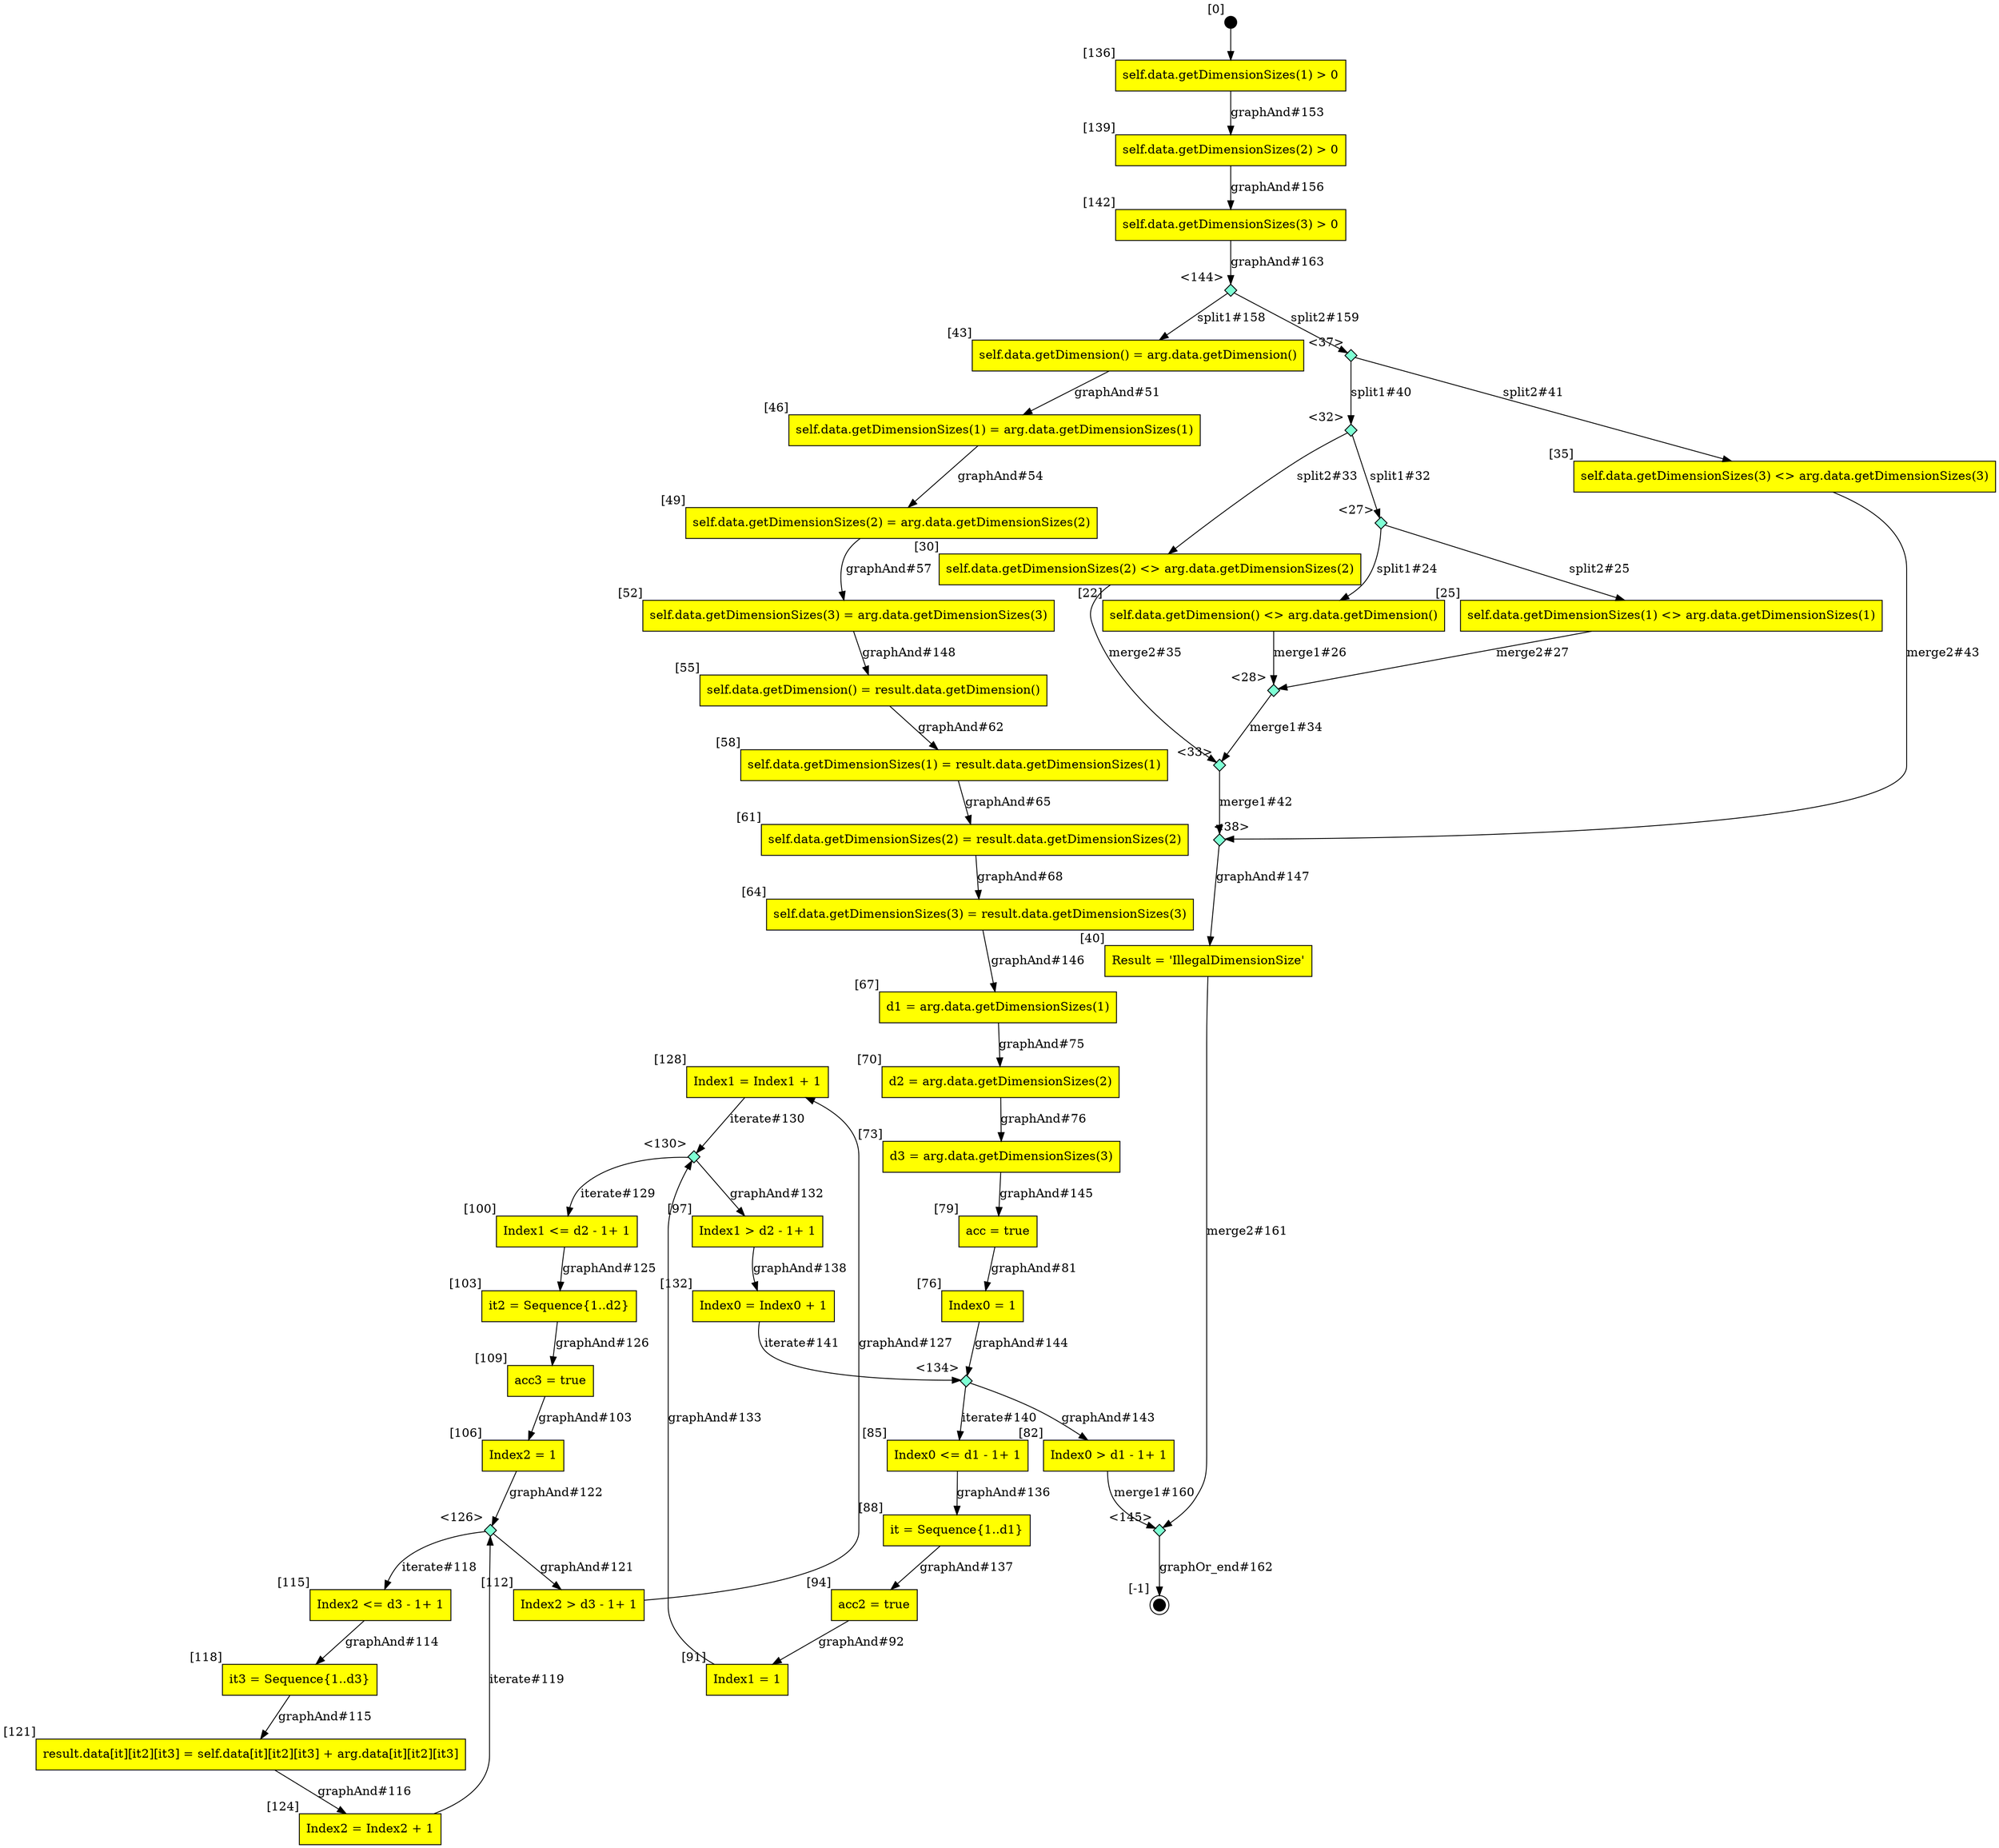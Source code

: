 digraph CLG {
  128 [shape="box", label="Index1 = Index1 + 1", style=filled, fillcolor=yellow, xlabel="[128]"];
  130 [shape="diamond", label="", xlabel="<130>", style=filled, fillcolor=aquamarine, fixedsize=true, width=.2, height=.2];
  132 [shape="box", label="Index0 = Index0 + 1", style=filled, fillcolor=yellow, xlabel="[132]"];
  134 [shape="diamond", label="", xlabel="<134>", style=filled, fillcolor=aquamarine, fixedsize=true, width=.2, height=.2];
  135 [style=filled, fillcolor=black, shape="circle", label="", fixedsize=true, width=.2, height=.2, xlabel="[0]"];
  136 [shape="box", label="self.data.getDimensionSizes(1) > 0", style=filled, fillcolor=yellow, xlabel="[136]"];
  139 [shape="box", label="self.data.getDimensionSizes(2) > 0", style=filled, fillcolor=yellow, xlabel="[139]"];
  142 [shape="box", label="self.data.getDimensionSizes(3) > 0", style=filled, fillcolor=yellow, xlabel="[142]"];
  144 [shape="diamond", label="", xlabel="<144>", style=filled, fillcolor=aquamarine, fixedsize=true, width=.2, height=.2];
  145 [shape="diamond", label="", xlabel="<145>", style=filled, fillcolor=aquamarine, fixedsize=true, width=.2, height=.2];
  22 [shape="box", label="self.data.getDimension() <> arg.data.getDimension()", style=filled, fillcolor=yellow, xlabel="[22]"];
  25 [shape="box", label="self.data.getDimensionSizes(1) <> arg.data.getDimensionSizes(1)", style=filled, fillcolor=yellow, xlabel="[25]"];
  27 [shape="diamond", label="", xlabel="<27>", style=filled, fillcolor=aquamarine, fixedsize=true, width=.2, height=.2];
  28 [shape="diamond", label="", xlabel="<28>", style=filled, fillcolor=aquamarine, fixedsize=true, width=.2, height=.2];
  30 [shape="box", label="self.data.getDimensionSizes(2) <> arg.data.getDimensionSizes(2)", style=filled, fillcolor=yellow, xlabel="[30]"];
  32 [shape="diamond", label="", xlabel="<32>", style=filled, fillcolor=aquamarine, fixedsize=true, width=.2, height=.2];
  33 [shape="diamond", label="", xlabel="<33>", style=filled, fillcolor=aquamarine, fixedsize=true, width=.2, height=.2];
  35 [shape="box", label="self.data.getDimensionSizes(3) <> arg.data.getDimensionSizes(3)", style=filled, fillcolor=yellow, xlabel="[35]"];
  37 [shape="diamond", label="", xlabel="<37>", style=filled, fillcolor=aquamarine, fixedsize=true, width=.2, height=.2];
  38 [shape="diamond", label="", xlabel="<38>", style=filled, fillcolor=aquamarine, fixedsize=true, width=.2, height=.2];
  40 [shape="box", label="Result = 'IllegalDimensionSize'", style=filled, fillcolor=yellow, xlabel="[40]"];
  41 [style=filled, fillcolor=black, shape="doublecircle", label="", fixedsize=true, width=.2, height=.2, xlabel="[-1]"];
  43 [shape="box", label="self.data.getDimension() = arg.data.getDimension()", style=filled, fillcolor=yellow, xlabel="[43]"];
  46 [shape="box", label="self.data.getDimensionSizes(1) = arg.data.getDimensionSizes(1)", style=filled, fillcolor=yellow, xlabel="[46]"];
  49 [shape="box", label="self.data.getDimensionSizes(2) = arg.data.getDimensionSizes(2)", style=filled, fillcolor=yellow, xlabel="[49]"];
  52 [shape="box", label="self.data.getDimensionSizes(3) = arg.data.getDimensionSizes(3)", style=filled, fillcolor=yellow, xlabel="[52]"];
  55 [shape="box", label="self.data.getDimension() = result.data.getDimension()", style=filled, fillcolor=yellow, xlabel="[55]"];
  58 [shape="box", label="self.data.getDimensionSizes(1) = result.data.getDimensionSizes(1)", style=filled, fillcolor=yellow, xlabel="[58]"];
  61 [shape="box", label="self.data.getDimensionSizes(2) = result.data.getDimensionSizes(2)", style=filled, fillcolor=yellow, xlabel="[61]"];
  64 [shape="box", label="self.data.getDimensionSizes(3) = result.data.getDimensionSizes(3)", style=filled, fillcolor=yellow, xlabel="[64]"];
  67 [shape="box", label="d1 = arg.data.getDimensionSizes(1)", style=filled, fillcolor=yellow, xlabel="[67]"];
  70 [shape="box", label="d2 = arg.data.getDimensionSizes(2)", style=filled, fillcolor=yellow, xlabel="[70]"];
  73 [shape="box", label="d3 = arg.data.getDimensionSizes(3)", style=filled, fillcolor=yellow, xlabel="[73]"];
  76 [shape="box", label="Index0 = 1", style=filled, fillcolor=yellow, xlabel="[76]"];
  79 [shape="box", label="acc = true", style=filled, fillcolor=yellow, xlabel="[79]"];
  82 [shape="box", label="Index0 > d1 - 1+ 1", style=filled, fillcolor=yellow, xlabel="[82]"];
  85 [shape="box", label="Index0 <= d1 - 1+ 1", style=filled, fillcolor=yellow, xlabel="[85]"];
  88 [shape="box", label="it = Sequence{1..d1}", style=filled, fillcolor=yellow, xlabel="[88]"];
  91 [shape="box", label="Index1 = 1", style=filled, fillcolor=yellow, xlabel="[91]"];
  94 [shape="box", label="acc2 = true", style=filled, fillcolor=yellow, xlabel="[94]"];
  97 [shape="box", label="Index1 > d2 - 1+ 1", style=filled, fillcolor=yellow, xlabel="[97]"];
  100 [shape="box", label="Index1 <= d2 - 1+ 1", style=filled, fillcolor=yellow, xlabel="[100]"];
  103 [shape="box", label="it2 = Sequence{1..d2}", style=filled, fillcolor=yellow, xlabel="[103]"];
  106 [shape="box", label="Index2 = 1", style=filled, fillcolor=yellow, xlabel="[106]"];
  109 [shape="box", label="acc3 = true", style=filled, fillcolor=yellow, xlabel="[109]"];
  112 [shape="box", label="Index2 > d3 - 1+ 1", style=filled, fillcolor=yellow, xlabel="[112]"];
  115 [shape="box", label="Index2 <= d3 - 1+ 1", style=filled, fillcolor=yellow, xlabel="[115]"];
  118 [shape="box", label="it3 = Sequence{1..d3}", style=filled, fillcolor=yellow, xlabel="[118]"];
  121 [shape="box", label="result.data[it][it2][it3] = self.data[it][it2][it3] + arg.data[it][it2][it3]", style=filled, fillcolor=yellow, xlabel="[121]"];
  124 [shape="box", label="Index2 = Index2 + 1", style=filled, fillcolor=yellow, xlabel="[124]"];
  126 [shape="diamond", label="", xlabel="<126>", style=filled, fillcolor=aquamarine, fixedsize=true, width=.2, height=.2];
  130 -> 100[label="iterate#129"];
  128 -> 130[label="iterate#130"];
  130 -> 97[label="graphAnd#132"];
  91 -> 130[label="graphAnd#133"];
  85 -> 88[label="graphAnd#136"];
  88 -> 94[label="graphAnd#137"];
  97 -> 132[label="graphAnd#138"];
  134 -> 85[label="iterate#140"];
  132 -> 134[label="iterate#141"];
  134 -> 82[label="graphAnd#143"];
  76 -> 134[label="graphAnd#144"];
  73 -> 79[label="graphAnd#145"];
  64 -> 67[label="graphAnd#146"];
  38 -> 40[label="graphAnd#147"];
  52 -> 55[label="graphAnd#148"];
  135 -> 136;
  27 -> 22[label="split1#24"];
  136 -> 139[label="graphAnd#153"];
  27 -> 25[label="split2#25"];
  22 -> 28[label="merge1#26"];
  25 -> 28[label="merge2#27"];
  139 -> 142[label="graphAnd#156"];
  144 -> 43[label="split1#158"];
  144 -> 37[label="split2#159"];
  82 -> 145[label="merge1#160"];
  32 -> 27[label="split1#32"];
  40 -> 145[label="merge2#161"];
  32 -> 30[label="split2#33"];
  145 -> 41[label="graphOr_end#162"];
  28 -> 33[label="merge1#34"];
  142 -> 144[label="graphAnd#163"];
  30 -> 33[label="merge2#35"];
  37 -> 32[label="split1#40"];
  37 -> 35[label="split2#41"];
  33 -> 38[label="merge1#42"];
  35 -> 38[label="merge2#43"];
  43 -> 46[label="graphAnd#51"];
  46 -> 49[label="graphAnd#54"];
  49 -> 52[label="graphAnd#57"];
  55 -> 58[label="graphAnd#62"];
  58 -> 61[label="graphAnd#65"];
  61 -> 64[label="graphAnd#68"];
  67 -> 70[label="graphAnd#75"];
  70 -> 73[label="graphAnd#76"];
  79 -> 76[label="graphAnd#81"];
  94 -> 91[label="graphAnd#92"];
  109 -> 106[label="graphAnd#103"];
  115 -> 118[label="graphAnd#114"];
  118 -> 121[label="graphAnd#115"];
  121 -> 124[label="graphAnd#116"];
  126 -> 115[label="iterate#118"];
  124 -> 126[label="iterate#119"];
  126 -> 112[label="graphAnd#121"];
  106 -> 126[label="graphAnd#122"];
  100 -> 103[label="graphAnd#125"];
  103 -> 109[label="graphAnd#126"];
  112 -> 128[label="graphAnd#127"];
}
